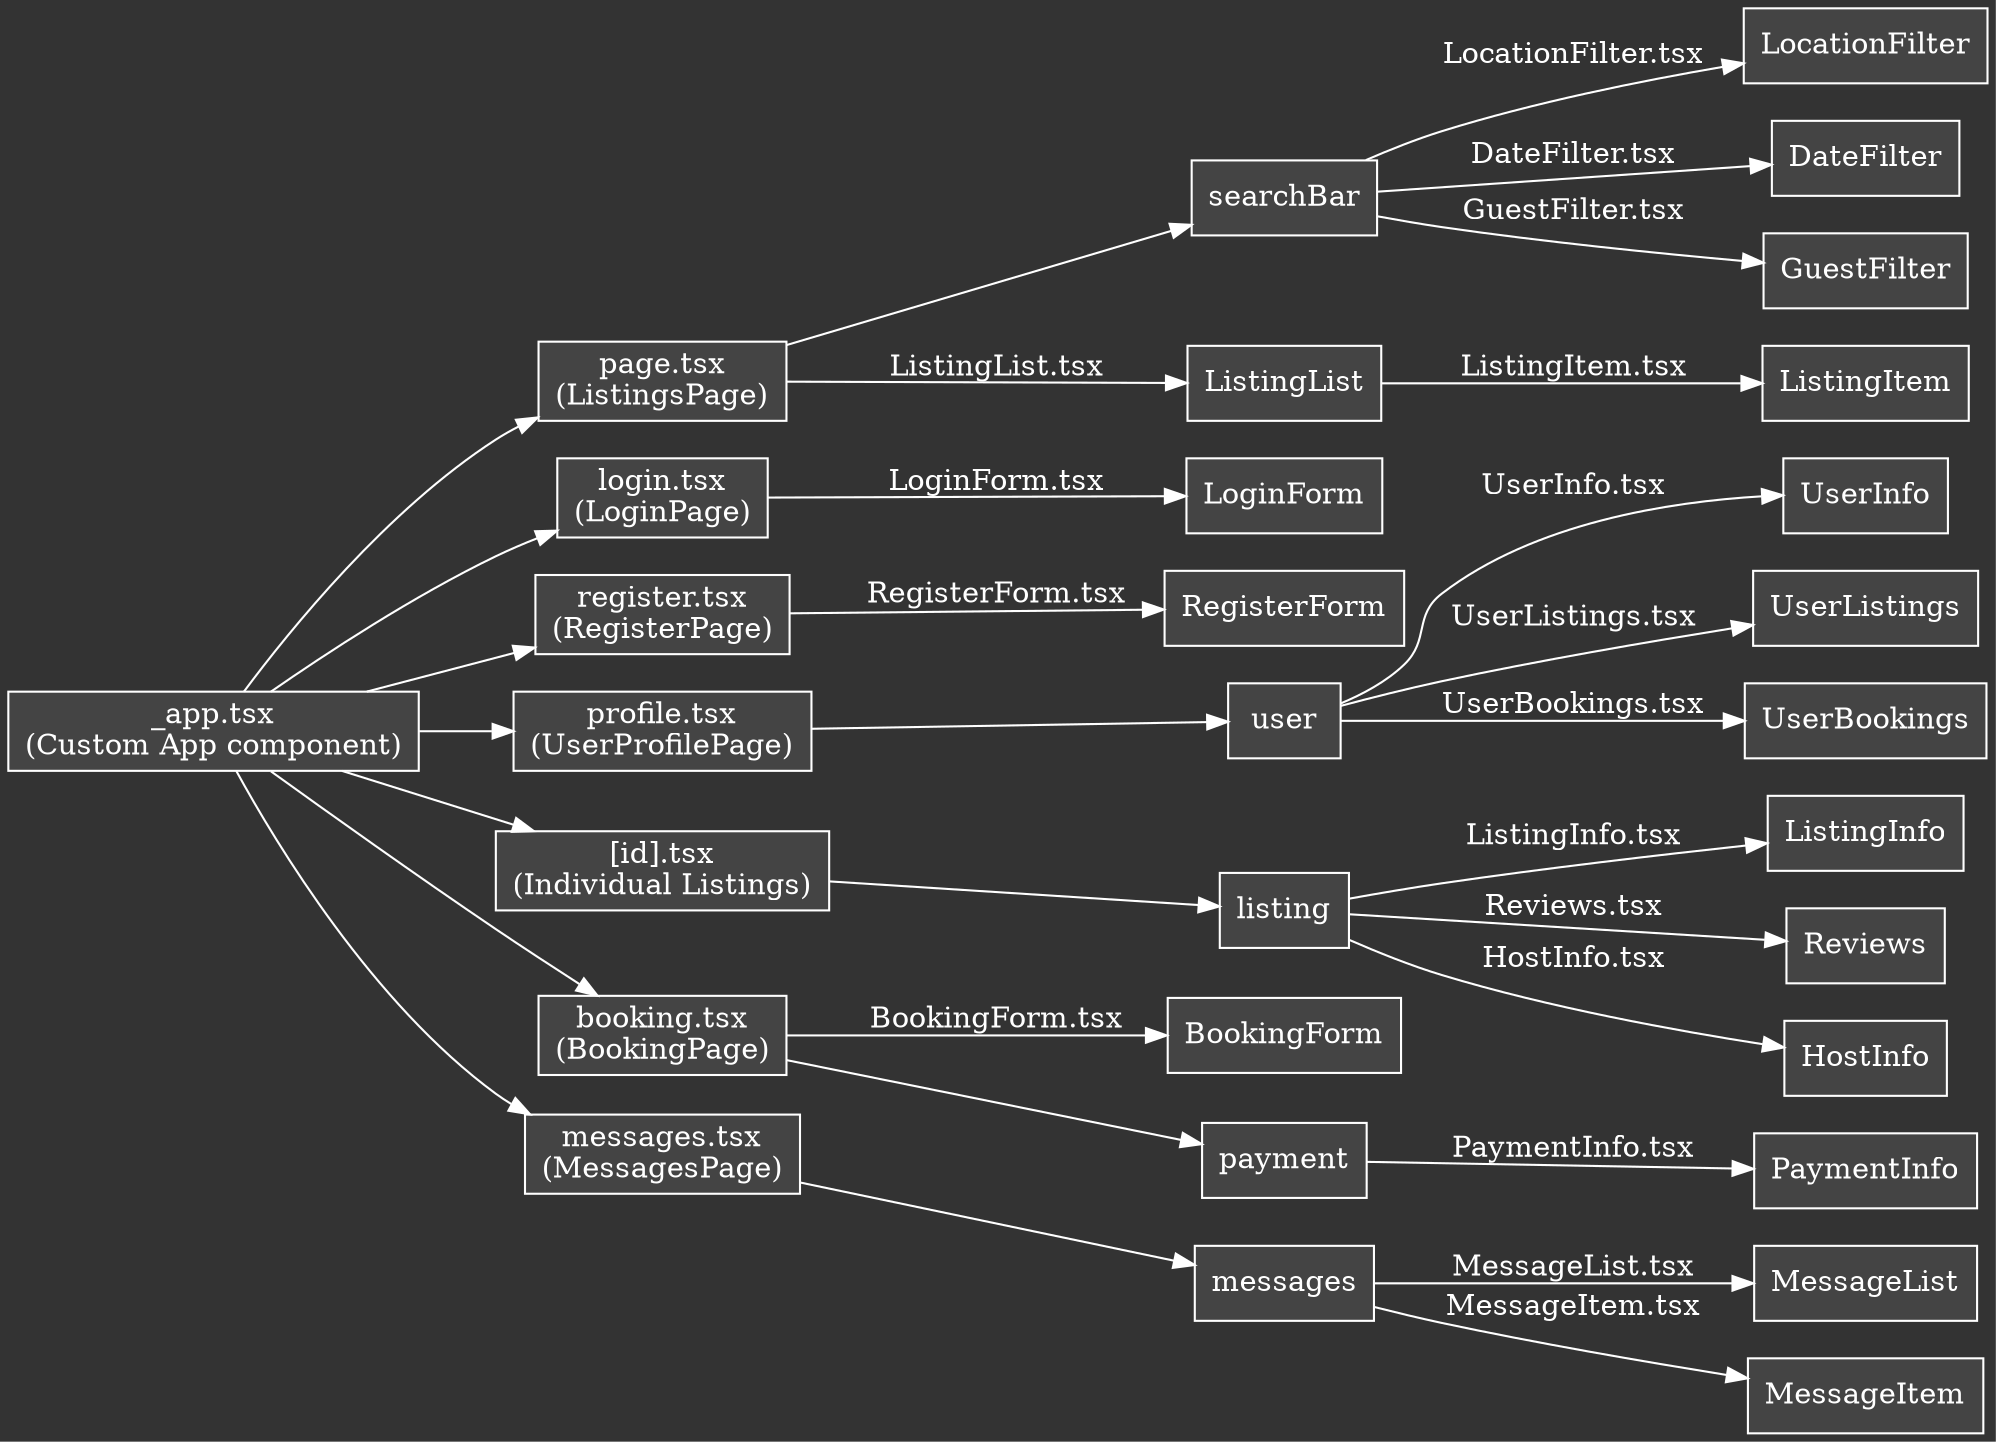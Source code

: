 digraph sharebnb {
    bgcolor="#333333";
    rankdir=LR;
    node [shape=box, color="#FFFFFF", fontcolor="#FFFFFF", fillcolor="#444444", style=filled];
    edge [color="#FFFFFF" fontcolor="#FFFFFF"];

    app[label="_app.tsx\n(Custom App component)"];

    index[label="page.tsx\n(ListingsPage)"];
    login[label="login.tsx\n(LoginPage)"];
    register[label="register.tsx\n(RegisterPage)"];
    profile[label="profile.tsx\n(UserProfilePage)"];
    id[label="[id].tsx\n(Individual Listings)"];
    booking[label="booking.tsx\n(BookingPage)"];
    messages[label="messages.tsx\n(MessagesPage)"];

    app -> index;
    app -> login;
    app -> register;
    app -> profile;
    app -> id;
    app -> booking;
    app -> messages;

    searchBar[label="searchBar"];
    index -> searchBar;
    searchBar -> LocationFilter[label="LocationFilter.tsx"];
    searchBar -> DateFilter[label="DateFilter.tsx"];
    searchBar -> GuestFilter[label="GuestFilter.tsx"];

    listingList[label="ListingList"];
    index -> listingList[label="ListingList.tsx"];
    listingList -> ListingItem[label="ListingItem.tsx"];

    user[label="user"];
    profile -> user;
    user -> UserInfo[label="UserInfo.tsx"];
    user -> UserListings[label="UserListings.tsx"];
    user -> UserBookings[label="UserBookings.tsx"];

    listing[label="listing"];
    id -> listing;
    listing -> ListingInfo[label="ListingInfo.tsx"];
    listing -> Reviews[label="Reviews.tsx"];
    listing -> HostInfo[label="HostInfo.tsx"];

    // forms[label="forms"];
    login -> LoginForm[label="LoginForm.tsx"];
    register -> RegisterForm[label="RegisterForm.tsx"];
    booking -> BookingForm[label="BookingForm.tsx"];

    payment[label="payment"];
    booking -> payment;
    payment -> PaymentInfo[label="PaymentInfo.tsx"];

    messagesComponents[label="messages"];
    messages -> messagesComponents;
    messagesComponents -> MessageList[label="MessageList.tsx"];
    messagesComponents -> MessageItem[label="MessageItem.tsx"];
}
